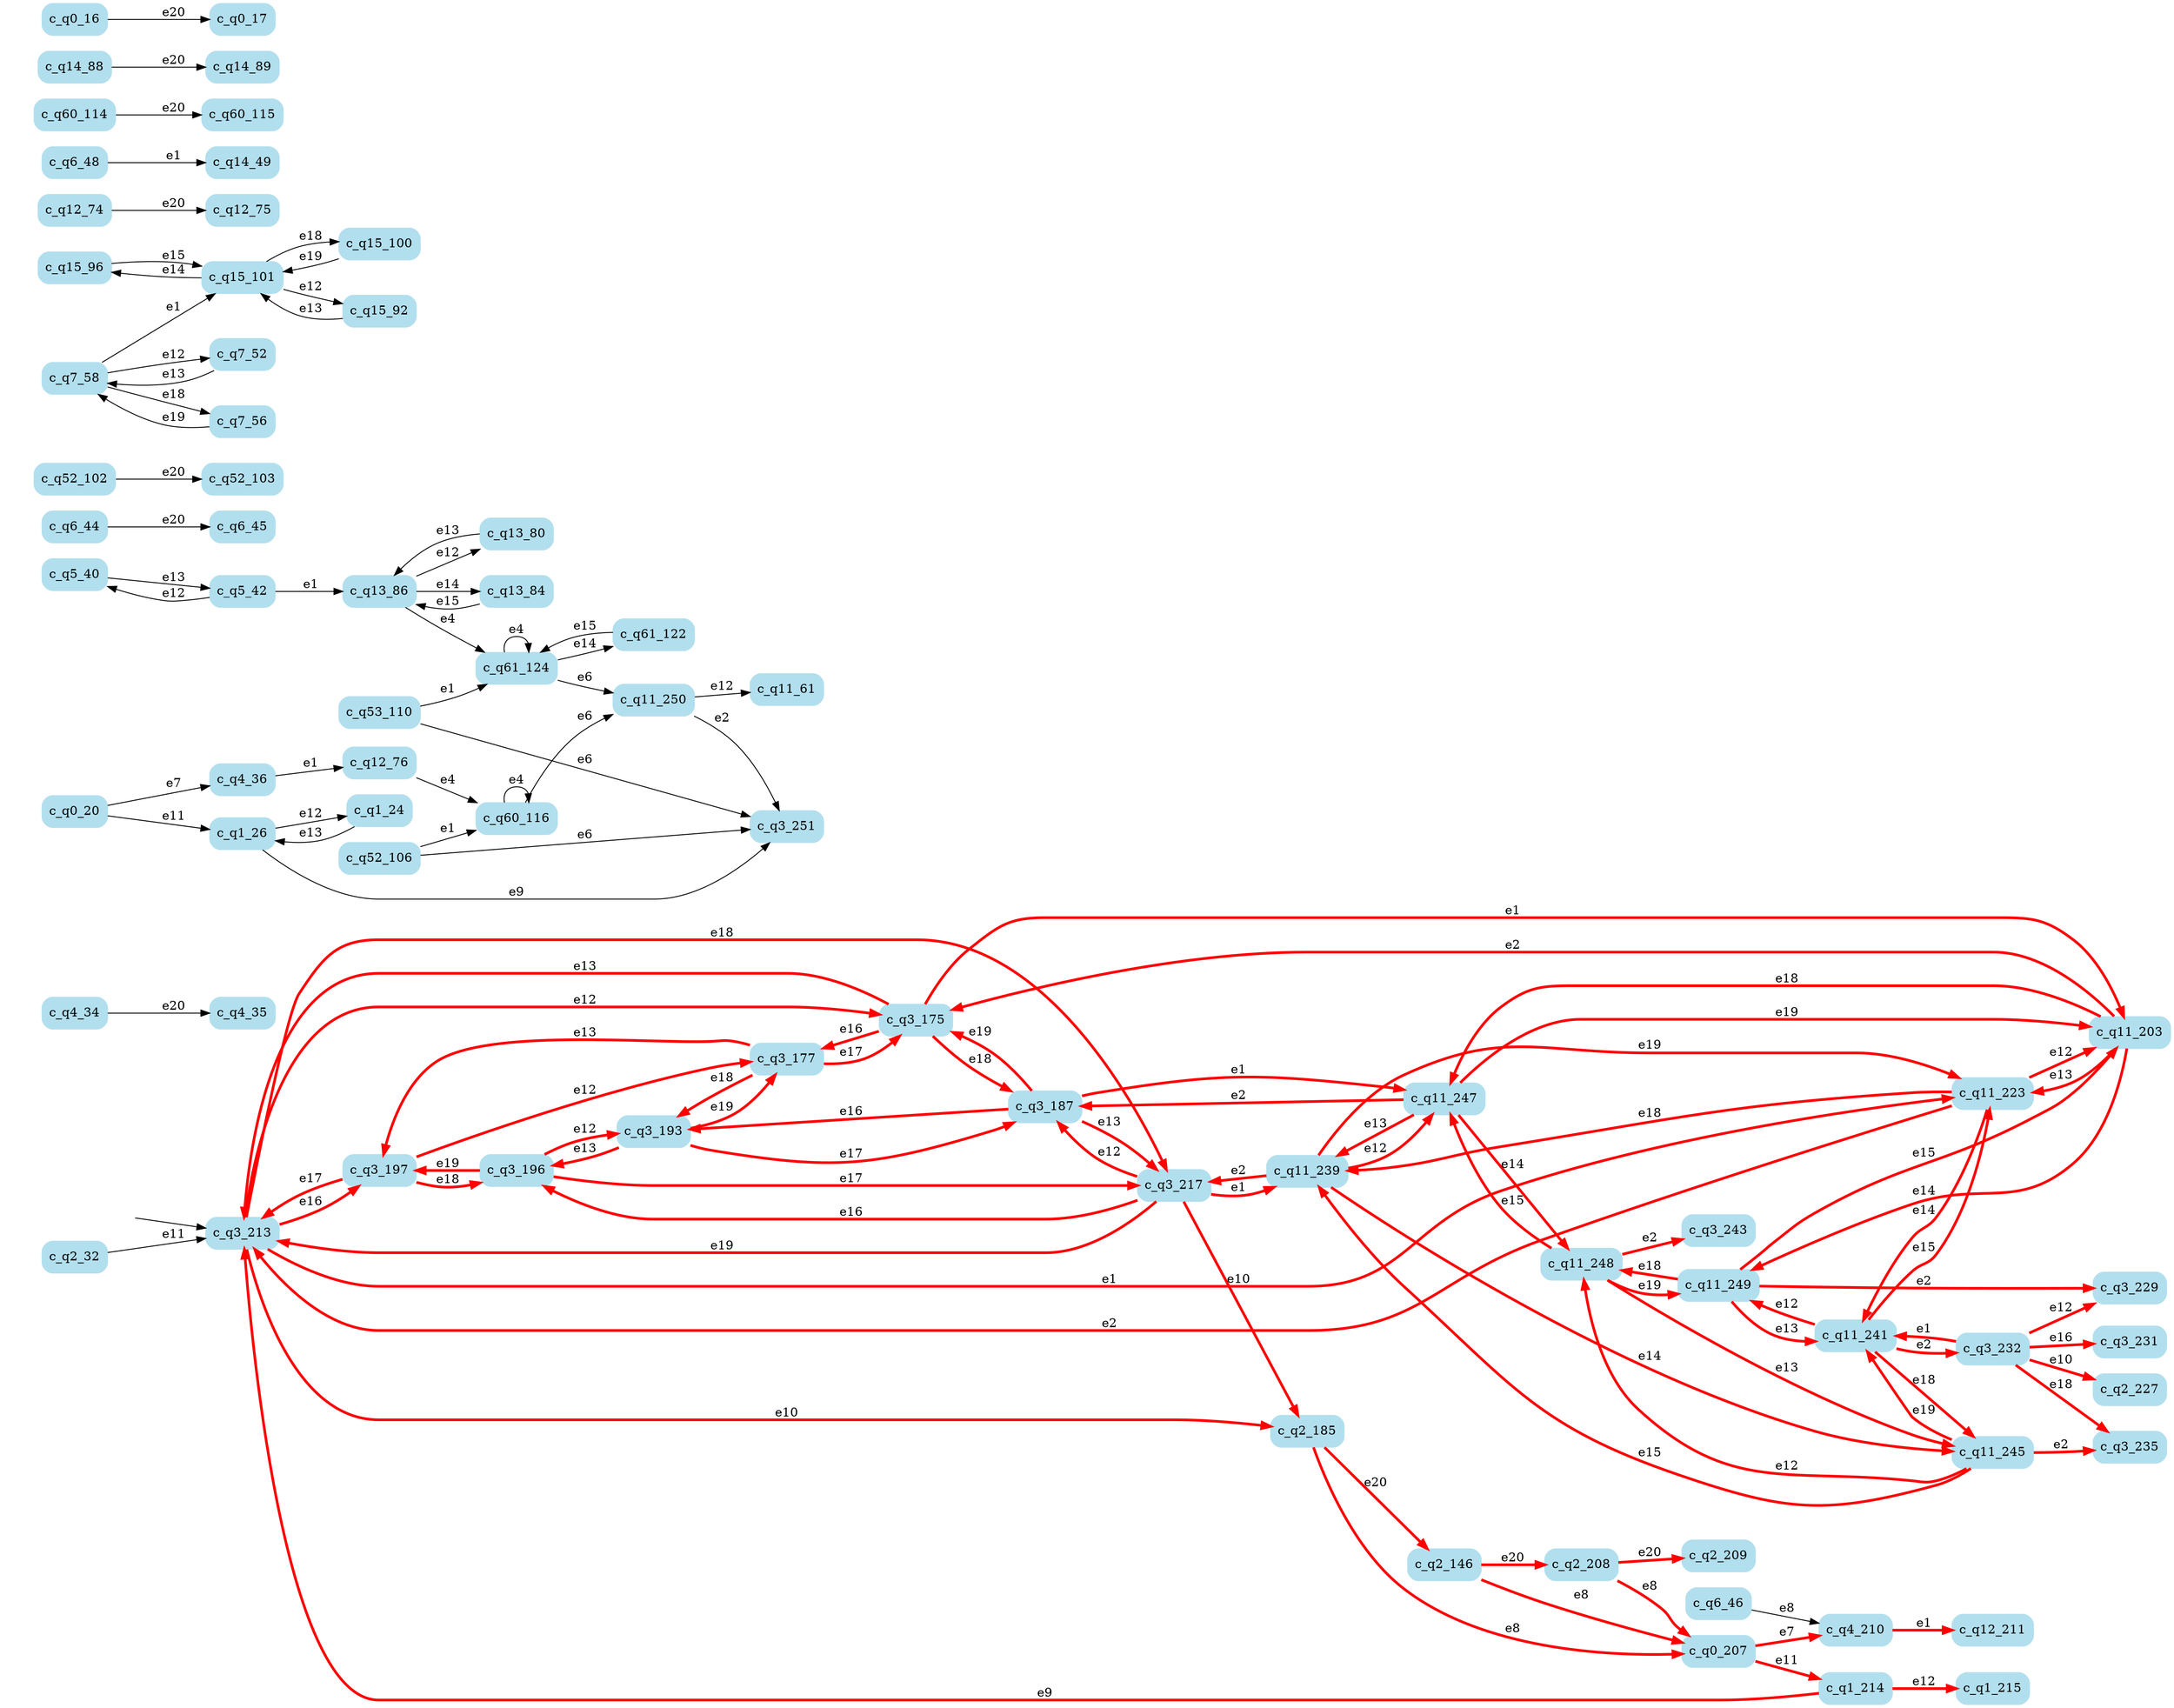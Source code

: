 digraph G {

	rankdir = LR;

	start_c_q3_213[style=invisible];

	node[shape=box, style="rounded, filled", color=lightblue2];

	c_q4_35[label="c_q4_35"];
	c_q5_40[label="c_q5_40"];
	c_q6_45[label="c_q6_45"];
	c_q11_250[label="c_q11_250"];
	c_q52_102[label="c_q52_102"];
	c_q61_122[label="c_q61_122"];
	c_q15_96[label="c_q15_96"];
	c_q2_227[label="c_q2_227"];
	c_q11_241[label="c_q11_241"];
	c_q12_74[label="c_q12_74"];
	c_q3_197[label="c_q3_197"];
	c_q3_213[label="c_q3_213"];
	c_q13_86[label="c_q13_86"];
	c_q11_239[label="c_q11_239"];
	c_q0_207[label="c_q0_207"];
	c_q6_48[label="c_q6_48"];
	c_q2_32[label="c_q2_32"];
	c_q7_58[label="c_q7_58"];
	c_q1_214[label="c_q1_214"];
	c_q11_61[label="c_q11_61"];
	c_q12_76[label="c_q12_76"];
	c_q15_100[label="c_q15_100"];
	c_q3_175[label="c_q3_175"];
	c_q60_115[label="c_q60_115"];
	c_q4_36[label="c_q4_36"];
	c_q11_249[label="c_q11_249"];
	c_q1_215[label="c_q1_215"];
	c_q3_235[label="c_q3_235"];
	c_q5_42[label="c_q5_42"];
	c_q2_209[label="c_q2_209"];
	c_q15_92[label="c_q15_92"];
	c_q11_247[label="c_q11_247"];
	c_q4_210[label="c_q4_210"];
	c_q3_177[label="c_q3_177"];
	c_q3_243[label="c_q3_243"];
	c_q7_52[label="c_q7_52"];
	c_q2_146[label="c_q2_146"];
	c_q14_89[label="c_q14_89"];
	c_q60_116[label="c_q60_116"];
	c_q52_103[label="c_q52_103"];
	c_q0_17[label="c_q0_17"];
	c_q12_75[label="c_q12_75"];
	c_q6_46[label="c_q6_46"];
	c_q11_223[label="c_q11_223"];
	c_q13_80[label="c_q13_80"];
	c_q1_24[label="c_q1_24"];
	c_q61_124[label="c_q61_124"];
	c_q0_16[label="c_q0_16"];
	c_q6_44[label="c_q6_44"];
	c_q15_101[label="c_q15_101"];
	c_q3_232[label="c_q3_232"];
	c_q3_231[label="c_q3_231"];
	c_q13_84[label="c_q13_84"];
	c_q11_245[label="c_q11_245"];
	c_q0_20[label="c_q0_20"];
	c_q4_34[label="c_q4_34"];
	c_q1_26[label="c_q1_26"];
	c_q3_196[label="c_q3_196"];
	c_q11_203[label="c_q11_203"];
	c_q3_217[label="c_q3_217"];
	c_q7_56[label="c_q7_56"];
	c_q12_211[label="c_q12_211"];
	c_q2_208[label="c_q2_208"];
	c_q52_106[label="c_q52_106"];
	c_q53_110[label="c_q53_110"];
	c_q3_229[label="c_q3_229"];
	c_q3_251[label="c_q3_251"];
	c_q11_248[label="c_q11_248"];
	c_q2_185[label="c_q2_185"];
	c_q3_187[label="c_q3_187"];
	c_q60_114[label="c_q60_114"];
	c_q14_49[label="c_q14_49"];
	c_q14_88[label="c_q14_88"];
	c_q3_193[label="c_q3_193"];

	start_c_q3_213 -> c_q3_213;
	c_q3_213 -> c_q3_175[label="e12", penwidth=3, color=red];
	c_q3_175 -> c_q3_213[label="e13", penwidth=3, color=red];
	c_q3_175 -> c_q3_177[label="e16", penwidth=3, color=red];
	c_q3_177 -> c_q3_175[label="e17", penwidth=3, color=red];
	c_q3_177 -> c_q3_193[label="e18", penwidth=3, color=red];
	c_q3_193 -> c_q3_177[label="e19", penwidth=3, color=red];
	c_q3_213 -> c_q2_185[label="e10", penwidth=3, color=red];
	c_q3_175 -> c_q11_203[label="e1", penwidth=3, color=red];
	c_q0_16 -> c_q0_17[label="e20"];
	c_q0_20 -> c_q1_26[label="e11"];
	c_q0_20 -> c_q4_36[label="e7"];
	c_q1_26 -> c_q1_24[label="e12"];
	c_q1_24 -> c_q1_26[label="e13"];
	c_q1_26 -> c_q3_251[label="e9"];
	c_q2_185 -> c_q2_146[label="e20", penwidth=3, color=red];
	c_q2_185 -> c_q0_207[label="e8", penwidth=3, color=red];
	c_q2_32 -> c_q3_213[label="e11"];
	c_q4_34 -> c_q4_35[label="e20"];
	c_q4_36 -> c_q12_76[label="e1"];
	c_q5_42 -> c_q5_40[label="e12"];
	c_q5_40 -> c_q5_42[label="e13"];
	c_q5_42 -> c_q13_86[label="e1"];
	c_q6_44 -> c_q6_45[label="e20"];
	c_q6_46 -> c_q4_210[label="e8"];
	c_q6_48 -> c_q14_49[label="e1"];
	c_q7_58 -> c_q7_52[label="e12"];
	c_q7_52 -> c_q7_58[label="e13"];
	c_q7_58 -> c_q7_56[label="e18"];
	c_q7_56 -> c_q7_58[label="e19"];
	c_q7_58 -> c_q15_101[label="e1"];
	c_q11_250 -> c_q11_61[label="e12"];
	c_q11_203 -> c_q11_223[label="e13", penwidth=3, color=red];
	c_q11_223 -> c_q11_241[label="e14", penwidth=3, color=red];
	c_q11_241 -> c_q11_223[label="e15", penwidth=3, color=red];
	c_q11_203 -> c_q11_247[label="e18", penwidth=3, color=red];
	c_q11_247 -> c_q11_203[label="e19", penwidth=3, color=red];
	c_q11_247 -> c_q3_187[label="e2", penwidth=3, color=red];
	c_q12_74 -> c_q12_75[label="e20"];
	c_q12_76 -> c_q60_116[label="e4"];
	c_q13_86 -> c_q13_80[label="e12"];
	c_q13_80 -> c_q13_86[label="e13"];
	c_q13_86 -> c_q13_84[label="e14"];
	c_q13_84 -> c_q13_86[label="e15"];
	c_q13_86 -> c_q61_124[label="e4"];
	c_q14_88 -> c_q14_89[label="e20"];
	c_q15_101 -> c_q15_92[label="e12"];
	c_q15_92 -> c_q15_101[label="e13"];
	c_q15_101 -> c_q15_96[label="e14"];
	c_q15_96 -> c_q15_101[label="e15"];
	c_q15_101 -> c_q15_100[label="e18"];
	c_q15_100 -> c_q15_101[label="e19"];
	c_q52_102 -> c_q52_103[label="e20"];
	c_q52_106 -> c_q3_251[label="e6"];
	c_q52_106 -> c_q60_116[label="e1"];
	c_q53_110 -> c_q3_251[label="e6"];
	c_q53_110 -> c_q61_124[label="e1"];
	c_q60_116 -> c_q60_116[label="e4"];
	c_q60_114 -> c_q60_115[label="e20"];
	c_q60_116 -> c_q11_250[label="e6"];
	c_q61_124 -> c_q61_124[label="e4"];
	c_q61_124 -> c_q61_122[label="e14"];
	c_q61_122 -> c_q61_124[label="e15"];
	c_q61_124 -> c_q11_250[label="e6"];
	c_q3_213 -> c_q11_223[label="e1", penwidth=3, color=red];
	c_q3_213 -> c_q3_197[label="e16", penwidth=3, color=red];
	c_q3_213 -> c_q3_217[label="e18", penwidth=3, color=red];
	c_q3_175 -> c_q3_187[label="e18", penwidth=3, color=red];
	c_q3_177 -> c_q3_197[label="e13", penwidth=3, color=red];
	c_q3_193 -> c_q3_196[label="e13", penwidth=3, color=red];
	c_q3_193 -> c_q3_187[label="e17", penwidth=3, color=red];
	c_q11_203 -> c_q3_175[label="e2", penwidth=3, color=red];
	c_q11_203 -> c_q11_249[label="e14", penwidth=3, color=red];
	c_q2_146 -> c_q0_207[label="e8", penwidth=3, color=red];
	c_q2_146 -> c_q2_208[label="e20", penwidth=3, color=red];
	c_q0_207 -> c_q4_210[label="e7", penwidth=3, color=red];
	c_q0_207 -> c_q1_214[label="e11", penwidth=3, color=red];
	c_q11_223 -> c_q3_213[label="e2", penwidth=3, color=red];
	c_q11_223 -> c_q11_203[label="e12", penwidth=3, color=red];
	c_q11_223 -> c_q11_239[label="e18", penwidth=3, color=red];
	c_q11_241 -> c_q3_232[label="e2", penwidth=3, color=red];
	c_q11_241 -> c_q11_249[label="e12", penwidth=3, color=red];
	c_q11_241 -> c_q11_245[label="e18", penwidth=3, color=red];
	c_q11_247 -> c_q11_239[label="e13", penwidth=3, color=red];
	c_q11_247 -> c_q11_248[label="e14", penwidth=3, color=red];
	c_q3_187 -> c_q11_247[label="e1", penwidth=3, color=red];
	c_q3_187 -> c_q3_217[label="e13", penwidth=3, color=red];
	c_q3_187 -> c_q3_193[label="e16", penwidth=3, color=red];
	c_q3_187 -> c_q3_175[label="e19", penwidth=3, color=red];
	c_q3_197 -> c_q3_177[label="e12", penwidth=3, color=red];
	c_q3_197 -> c_q3_213[label="e17", penwidth=3, color=red];
	c_q3_197 -> c_q3_196[label="e18", penwidth=3, color=red];
	c_q3_217 -> c_q11_239[label="e1", penwidth=3, color=red];
	c_q3_217 -> c_q2_185[label="e10", penwidth=3, color=red];
	c_q3_217 -> c_q3_187[label="e12", penwidth=3, color=red];
	c_q3_217 -> c_q3_196[label="e16", penwidth=3, color=red];
	c_q3_217 -> c_q3_213[label="e19", penwidth=3, color=red];
	c_q3_196 -> c_q3_193[label="e12", penwidth=3, color=red];
	c_q3_196 -> c_q3_217[label="e17", penwidth=3, color=red];
	c_q3_196 -> c_q3_197[label="e19", penwidth=3, color=red];
	c_q11_249 -> c_q3_229[label="e2", penwidth=3, color=red];
	c_q11_249 -> c_q11_241[label="e13", penwidth=3, color=red];
	c_q11_249 -> c_q11_203[label="e15", penwidth=3, color=red];
	c_q11_249 -> c_q11_248[label="e18", penwidth=3, color=red];
	c_q2_208 -> c_q0_207[label="e8", penwidth=3, color=red];
	c_q2_208 -> c_q2_209[label="e20", penwidth=3, color=red];
	c_q4_210 -> c_q12_211[label="e1", penwidth=3, color=red];
	c_q1_214 -> c_q3_213[label="e9", penwidth=3, color=red];
	c_q1_214 -> c_q1_215[label="e12", penwidth=3, color=red];
	c_q11_239 -> c_q3_217[label="e2", penwidth=3, color=red];
	c_q11_239 -> c_q11_247[label="e12", penwidth=3, color=red];
	c_q11_239 -> c_q11_245[label="e14", penwidth=3, color=red];
	c_q11_239 -> c_q11_223[label="e19", penwidth=3, color=red];
	c_q3_232 -> c_q11_241[label="e1", penwidth=3, color=red];
	c_q3_232 -> c_q2_227[label="e10", penwidth=3, color=red];
	c_q3_232 -> c_q3_229[label="e12", penwidth=3, color=red];
	c_q3_232 -> c_q3_231[label="e16", penwidth=3, color=red];
	c_q3_232 -> c_q3_235[label="e18", penwidth=3, color=red];
	c_q11_245 -> c_q3_235[label="e2", penwidth=3, color=red];
	c_q11_245 -> c_q11_248[label="e12", penwidth=3, color=red];
	c_q11_245 -> c_q11_239[label="e15", penwidth=3, color=red];
	c_q11_245 -> c_q11_241[label="e19", penwidth=3, color=red];
	c_q11_248 -> c_q3_243[label="e2", penwidth=3, color=red];
	c_q11_248 -> c_q11_245[label="e13", penwidth=3, color=red];
	c_q11_248 -> c_q11_247[label="e15", penwidth=3, color=red];
	c_q11_248 -> c_q11_249[label="e19", penwidth=3, color=red];
	c_q11_250 -> c_q3_251[label="e2"];

}